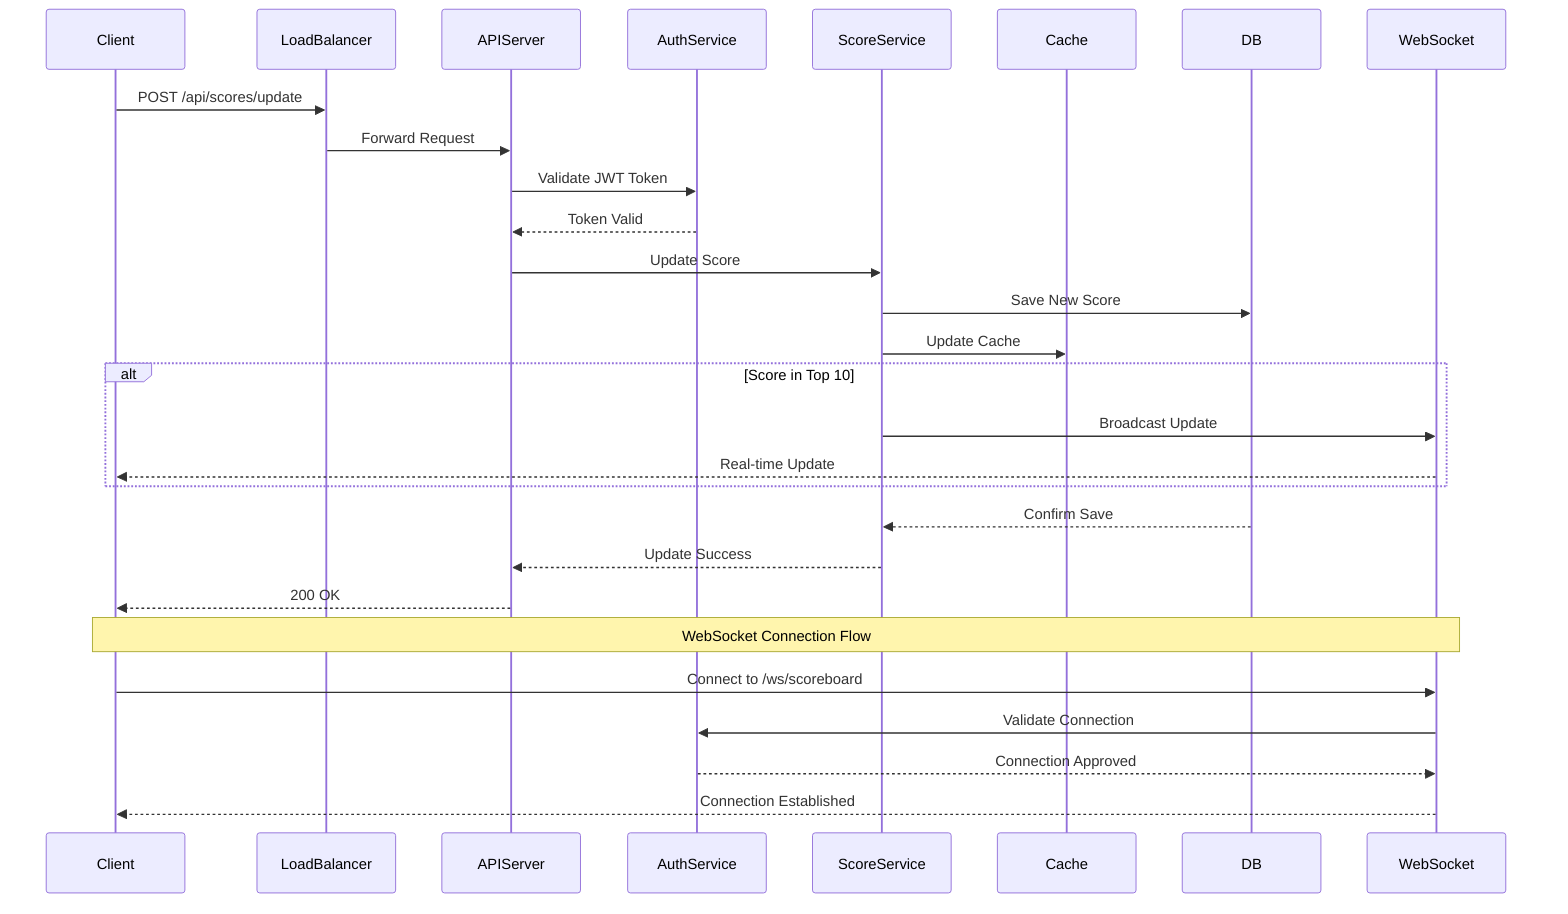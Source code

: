 sequenceDiagram
    participant Client
    participant LoadBalancer
    participant APIServer
    participant AuthService
    participant ScoreService
    participant Cache
    participant DB
    participant WebSocket

    Client->>LoadBalancer: POST /api/scores/update
    LoadBalancer->>APIServer: Forward Request
    
    APIServer->>AuthService: Validate JWT Token
    AuthService-->>APIServer: Token Valid
    
    APIServer->>ScoreService: Update Score
    ScoreService->>DB: Save New Score
    ScoreService->>Cache: Update Cache
    
    alt Score in Top 10
        ScoreService->>WebSocket: Broadcast Update
        WebSocket-->>Client: Real-time Update
    end
    
    DB-->>ScoreService: Confirm Save
    ScoreService-->>APIServer: Update Success
    APIServer-->>Client: 200 OK

    note over Client,WebSocket: WebSocket Connection Flow
    Client->>WebSocket: Connect to /ws/scoreboard
    WebSocket->>AuthService: Validate Connection
    AuthService-->>WebSocket: Connection Approved
    WebSocket-->>Client: Connection Established